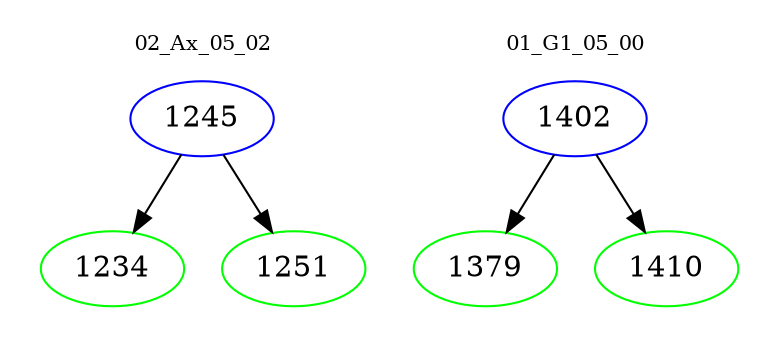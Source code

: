 digraph{
subgraph cluster_0 {
color = white
label = "02_Ax_05_02";
fontsize=10;
T0_1245 [label="1245", color="blue"]
T0_1245 -> T0_1234 [color="black"]
T0_1234 [label="1234", color="green"]
T0_1245 -> T0_1251 [color="black"]
T0_1251 [label="1251", color="green"]
}
subgraph cluster_1 {
color = white
label = "01_G1_05_00";
fontsize=10;
T1_1402 [label="1402", color="blue"]
T1_1402 -> T1_1379 [color="black"]
T1_1379 [label="1379", color="green"]
T1_1402 -> T1_1410 [color="black"]
T1_1410 [label="1410", color="green"]
}
}
